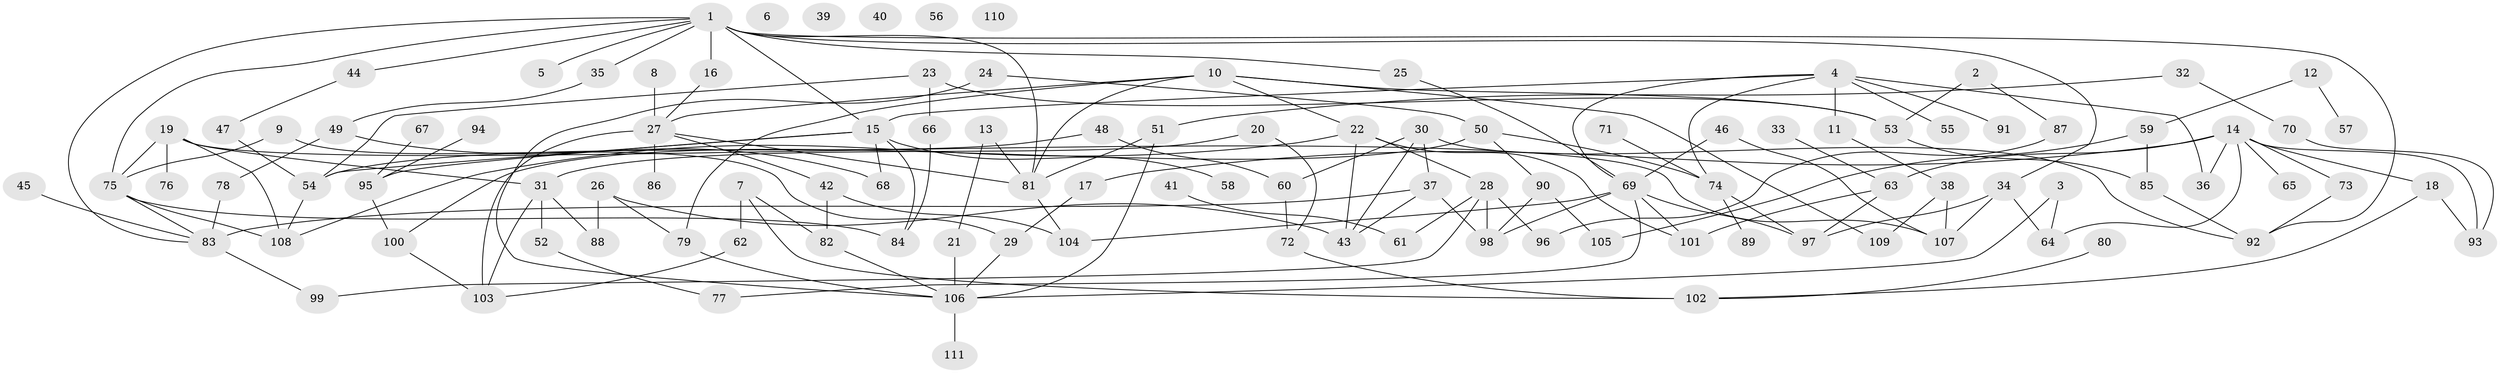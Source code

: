 // coarse degree distribution, {10: 0.0392156862745098, 2: 0.1568627450980392, 3: 0.21568627450980393, 8: 0.058823529411764705, 6: 0.058823529411764705, 7: 0.0196078431372549, 9: 0.058823529411764705, 1: 0.21568627450980393, 5: 0.11764705882352941, 4: 0.058823529411764705}
// Generated by graph-tools (version 1.1) at 2025/48/03/04/25 22:48:00]
// undirected, 111 vertices, 161 edges
graph export_dot {
  node [color=gray90,style=filled];
  1;
  2;
  3;
  4;
  5;
  6;
  7;
  8;
  9;
  10;
  11;
  12;
  13;
  14;
  15;
  16;
  17;
  18;
  19;
  20;
  21;
  22;
  23;
  24;
  25;
  26;
  27;
  28;
  29;
  30;
  31;
  32;
  33;
  34;
  35;
  36;
  37;
  38;
  39;
  40;
  41;
  42;
  43;
  44;
  45;
  46;
  47;
  48;
  49;
  50;
  51;
  52;
  53;
  54;
  55;
  56;
  57;
  58;
  59;
  60;
  61;
  62;
  63;
  64;
  65;
  66;
  67;
  68;
  69;
  70;
  71;
  72;
  73;
  74;
  75;
  76;
  77;
  78;
  79;
  80;
  81;
  82;
  83;
  84;
  85;
  86;
  87;
  88;
  89;
  90;
  91;
  92;
  93;
  94;
  95;
  96;
  97;
  98;
  99;
  100;
  101;
  102;
  103;
  104;
  105;
  106;
  107;
  108;
  109;
  110;
  111;
  1 -- 5;
  1 -- 15;
  1 -- 16;
  1 -- 25;
  1 -- 34;
  1 -- 35;
  1 -- 44;
  1 -- 75;
  1 -- 81;
  1 -- 83;
  1 -- 92;
  2 -- 53;
  2 -- 87;
  3 -- 64;
  3 -- 106;
  4 -- 11;
  4 -- 15;
  4 -- 36;
  4 -- 55;
  4 -- 69;
  4 -- 74;
  4 -- 91;
  7 -- 62;
  7 -- 82;
  7 -- 102;
  8 -- 27;
  9 -- 29;
  9 -- 75;
  10 -- 22;
  10 -- 27;
  10 -- 53;
  10 -- 79;
  10 -- 81;
  10 -- 109;
  11 -- 38;
  12 -- 57;
  12 -- 59;
  13 -- 21;
  13 -- 81;
  14 -- 17;
  14 -- 18;
  14 -- 36;
  14 -- 63;
  14 -- 64;
  14 -- 65;
  14 -- 73;
  14 -- 93;
  15 -- 54;
  15 -- 58;
  15 -- 68;
  15 -- 84;
  15 -- 95;
  16 -- 27;
  17 -- 29;
  18 -- 93;
  18 -- 102;
  19 -- 31;
  19 -- 75;
  19 -- 76;
  19 -- 107;
  19 -- 108;
  20 -- 31;
  20 -- 72;
  21 -- 106;
  22 -- 28;
  22 -- 43;
  22 -- 101;
  22 -- 108;
  23 -- 53;
  23 -- 54;
  23 -- 66;
  24 -- 50;
  24 -- 106;
  25 -- 69;
  26 -- 43;
  26 -- 79;
  26 -- 88;
  27 -- 42;
  27 -- 81;
  27 -- 86;
  27 -- 103;
  28 -- 61;
  28 -- 96;
  28 -- 98;
  28 -- 99;
  29 -- 106;
  30 -- 37;
  30 -- 43;
  30 -- 60;
  30 -- 92;
  31 -- 52;
  31 -- 88;
  31 -- 103;
  32 -- 51;
  32 -- 70;
  33 -- 63;
  34 -- 64;
  34 -- 97;
  34 -- 107;
  35 -- 49;
  37 -- 43;
  37 -- 83;
  37 -- 98;
  38 -- 107;
  38 -- 109;
  41 -- 61;
  42 -- 82;
  42 -- 104;
  44 -- 47;
  45 -- 83;
  46 -- 69;
  46 -- 107;
  47 -- 54;
  48 -- 54;
  48 -- 60;
  49 -- 68;
  49 -- 78;
  50 -- 74;
  50 -- 90;
  50 -- 100;
  51 -- 81;
  51 -- 106;
  52 -- 77;
  53 -- 85;
  54 -- 108;
  59 -- 85;
  59 -- 105;
  60 -- 72;
  62 -- 103;
  63 -- 97;
  63 -- 101;
  66 -- 84;
  67 -- 95;
  69 -- 77;
  69 -- 97;
  69 -- 98;
  69 -- 101;
  69 -- 104;
  70 -- 93;
  71 -- 74;
  72 -- 102;
  73 -- 92;
  74 -- 89;
  74 -- 97;
  75 -- 83;
  75 -- 84;
  75 -- 108;
  78 -- 83;
  79 -- 106;
  80 -- 102;
  81 -- 104;
  82 -- 106;
  83 -- 99;
  85 -- 92;
  87 -- 96;
  90 -- 98;
  90 -- 105;
  94 -- 95;
  95 -- 100;
  100 -- 103;
  106 -- 111;
}
